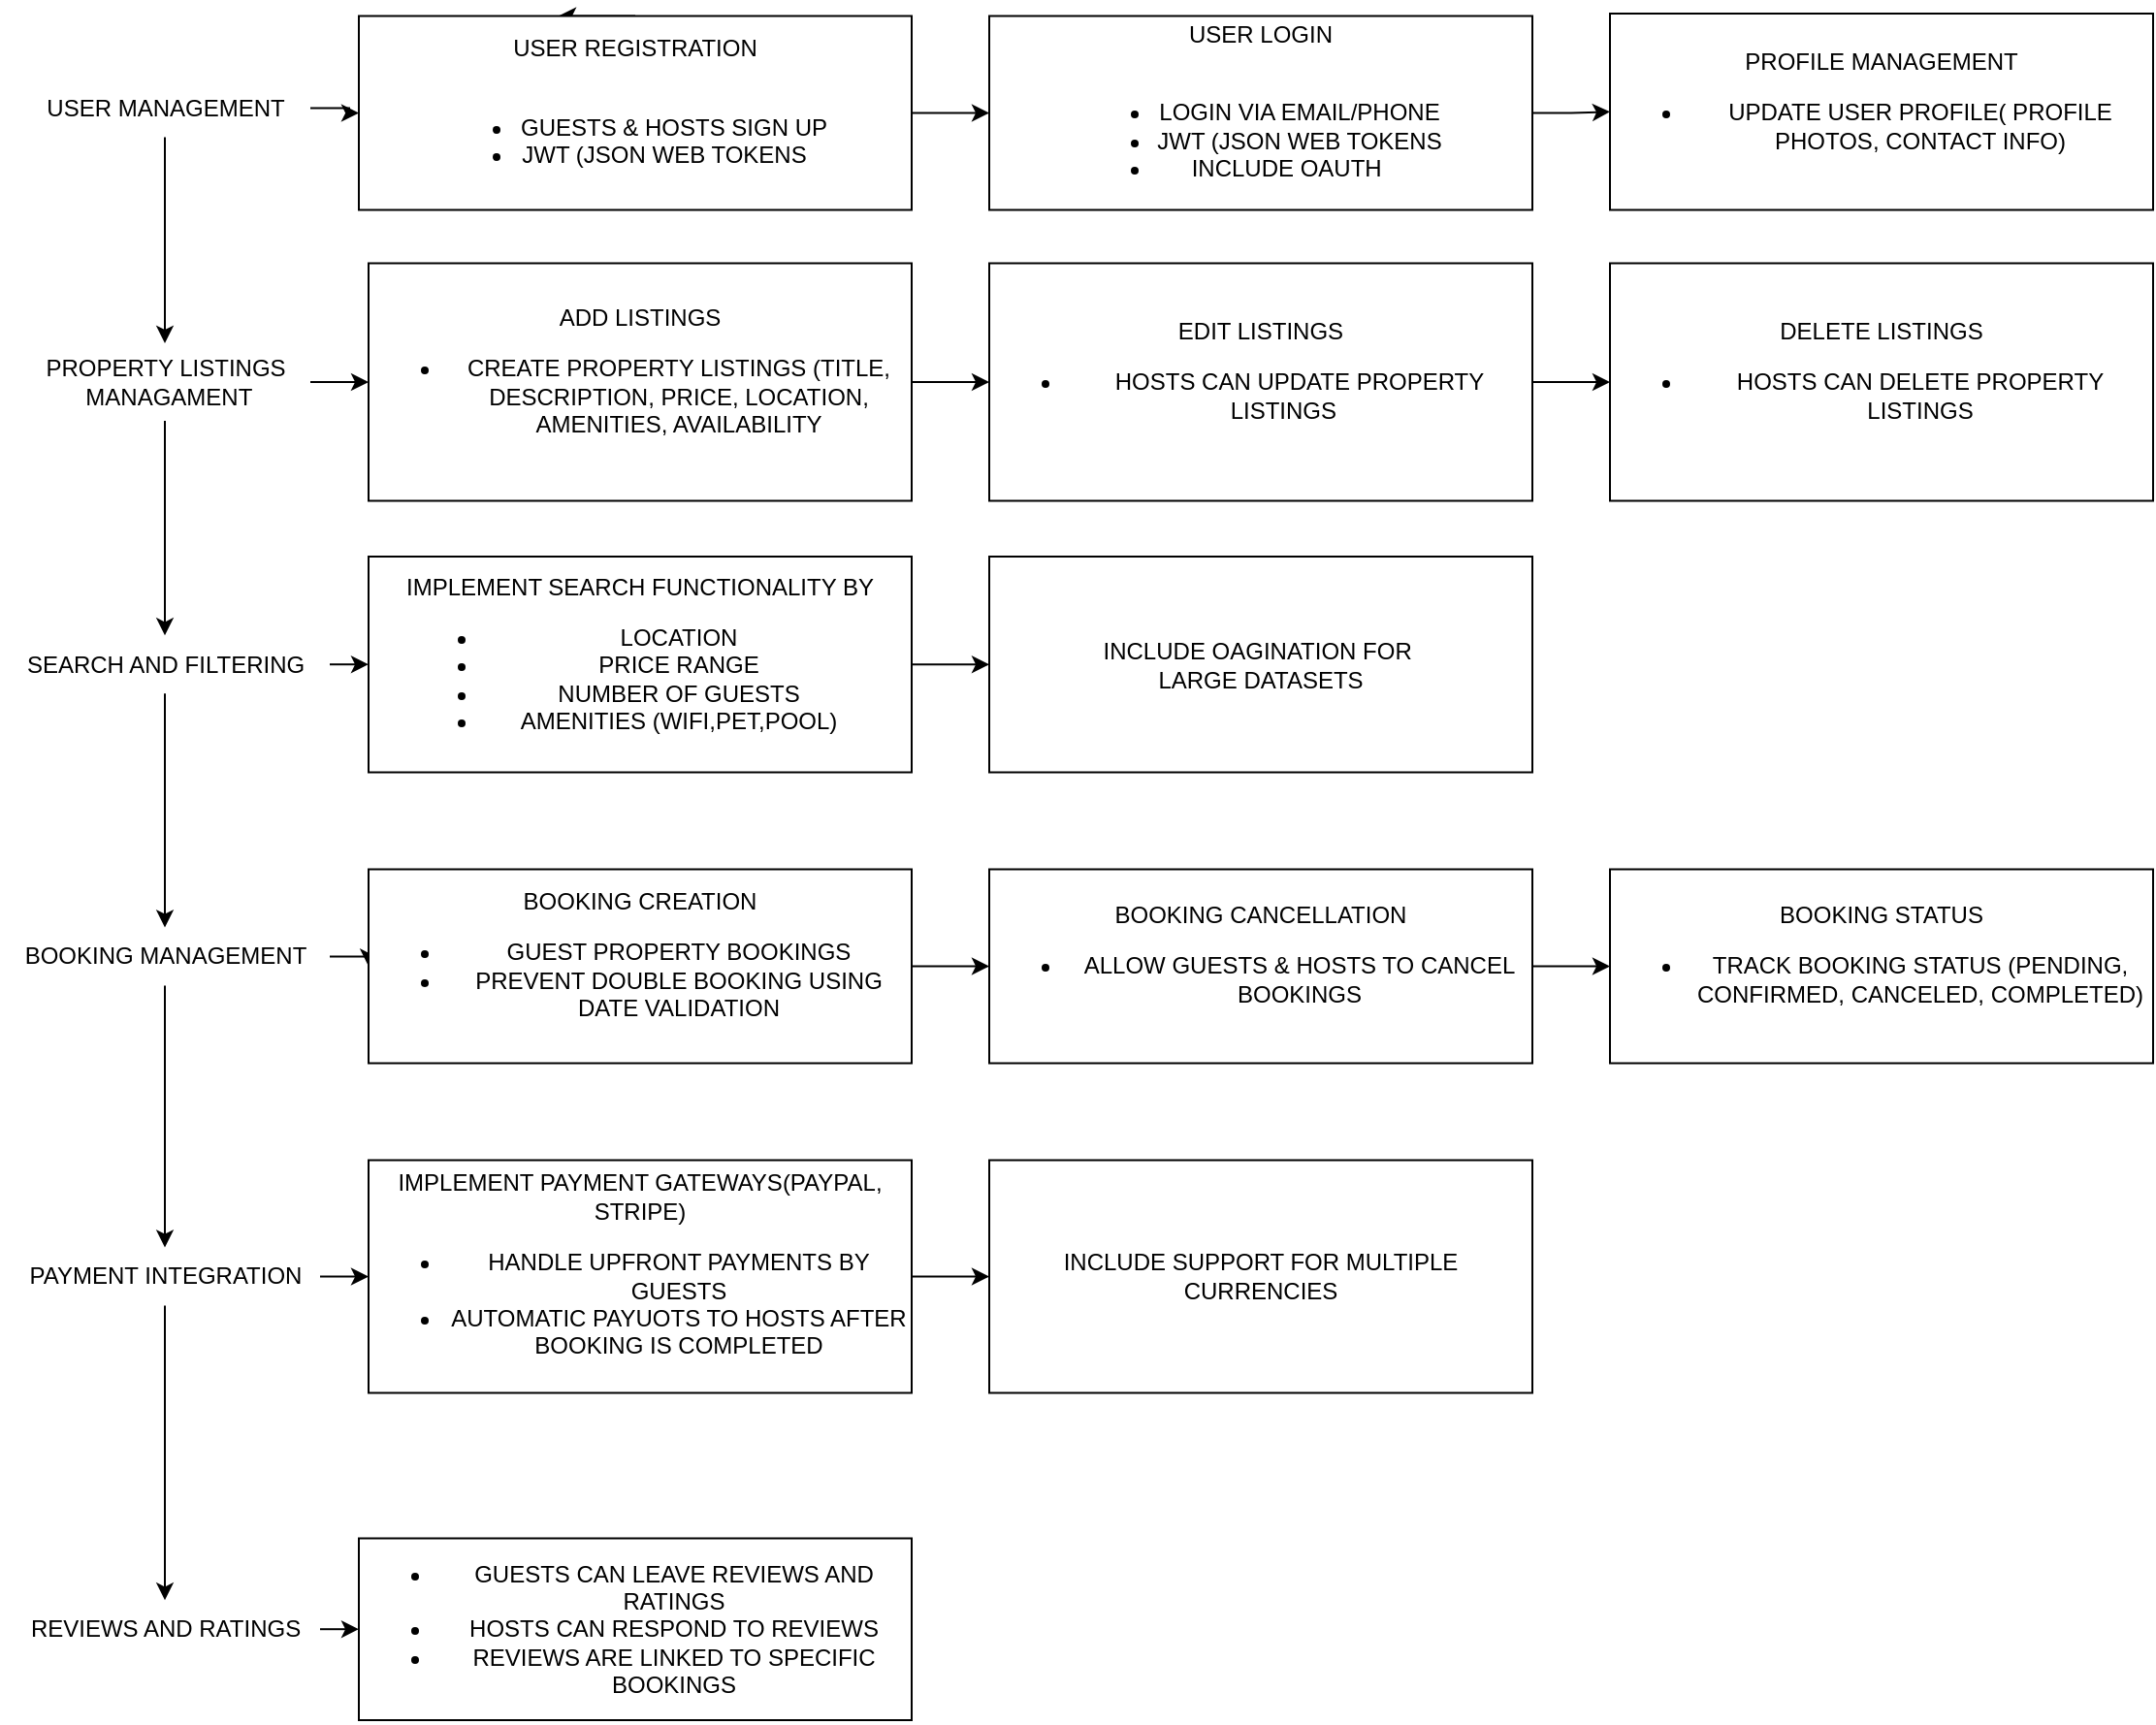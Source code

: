 <mxfile version="24.8.6">
  <diagram name="Page-1" id="Ssu0Y0EFzGmmgKaoJ4Rl">
    <mxGraphModel dx="1434" dy="744" grid="1" gridSize="10" guides="1" tooltips="1" connect="1" arrows="1" fold="1" page="1" pageScale="1" pageWidth="827" pageHeight="1169" math="0" shadow="0">
      <root>
        <mxCell id="0" />
        <mxCell id="1" parent="0" />
        <mxCell id="3olijA8-65Erff1TvcpX-17" value="" style="edgeStyle=orthogonalEdgeStyle;rounded=0;orthogonalLoop=1;jettySize=auto;html=1;" edge="1" parent="1" source="3olijA8-65Erff1TvcpX-7" target="3olijA8-65Erff1TvcpX-8">
          <mxGeometry relative="1" as="geometry" />
        </mxCell>
        <mxCell id="3olijA8-65Erff1TvcpX-19" value="" style="edgeStyle=orthogonalEdgeStyle;rounded=0;orthogonalLoop=1;jettySize=auto;html=1;" edge="1" parent="1" source="3olijA8-65Erff1TvcpX-7" target="3olijA8-65Erff1TvcpX-18">
          <mxGeometry relative="1" as="geometry" />
        </mxCell>
        <mxCell id="3olijA8-65Erff1TvcpX-7" value="USER MANAGEMENT" style="text;html=1;align=center;verticalAlign=middle;resizable=0;points=[];autosize=1;strokeColor=none;fillColor=none;" vertex="1" parent="1">
          <mxGeometry x="60" y="73.75" width="150" height="30" as="geometry" />
        </mxCell>
        <mxCell id="3olijA8-65Erff1TvcpX-15" style="edgeStyle=orthogonalEdgeStyle;rounded=0;orthogonalLoop=1;jettySize=auto;html=1;exitX=0.5;exitY=0;exitDx=0;exitDy=0;" edge="1" parent="1" source="3olijA8-65Erff1TvcpX-8">
          <mxGeometry relative="1" as="geometry">
            <mxPoint x="338" y="41.25" as="targetPoint" />
          </mxGeometry>
        </mxCell>
        <mxCell id="3olijA8-65Erff1TvcpX-16" value="" style="edgeStyle=orthogonalEdgeStyle;rounded=0;orthogonalLoop=1;jettySize=auto;html=1;" edge="1" parent="1" source="3olijA8-65Erff1TvcpX-8" target="3olijA8-65Erff1TvcpX-11">
          <mxGeometry relative="1" as="geometry" />
        </mxCell>
        <mxCell id="3olijA8-65Erff1TvcpX-8" value="USER REGISTRATION&lt;div&gt;&lt;br&gt;&lt;/div&gt;&lt;div&gt;&lt;ul&gt;&lt;li&gt;GUESTS &amp;amp; HOSTS SIGN UP&lt;/li&gt;&lt;li&gt;JWT (JSON WEB TOKENS&amp;nbsp; &amp;nbsp;&lt;/li&gt;&lt;/ul&gt;&lt;/div&gt;" style="whiteSpace=wrap;html=1;" vertex="1" parent="1">
          <mxGeometry x="235" y="41.25" width="285" height="100" as="geometry" />
        </mxCell>
        <mxCell id="3olijA8-65Erff1TvcpX-13" value="" style="edgeStyle=orthogonalEdgeStyle;rounded=0;orthogonalLoop=1;jettySize=auto;html=1;" edge="1" parent="1" source="3olijA8-65Erff1TvcpX-11" target="3olijA8-65Erff1TvcpX-12">
          <mxGeometry relative="1" as="geometry" />
        </mxCell>
        <mxCell id="3olijA8-65Erff1TvcpX-11" value="USER LOGIN&lt;div&gt;&lt;br&gt;&lt;/div&gt;&lt;div&gt;&lt;ul&gt;&lt;li&gt;LOGIN VIA EMAIL/PHONE&lt;/li&gt;&lt;li&gt;JWT (JSON WEB TOKENS&lt;/li&gt;&lt;li&gt;INCLUDE OAUTH&amp;nbsp; &amp;nbsp;&amp;nbsp;&lt;/li&gt;&lt;/ul&gt;&lt;/div&gt;" style="whiteSpace=wrap;html=1;" vertex="1" parent="1">
          <mxGeometry x="560" y="41.25" width="280" height="100" as="geometry" />
        </mxCell>
        <mxCell id="3olijA8-65Erff1TvcpX-12" value="PROFILE MANAGEMENT&lt;div&gt;&lt;ul&gt;&lt;li&gt;UPDATE USER PROFILE( PROFILE PHOTOS, CONTACT INFO)&lt;/li&gt;&lt;/ul&gt;&lt;/div&gt;" style="whiteSpace=wrap;html=1;" vertex="1" parent="1">
          <mxGeometry x="880" y="40" width="280" height="101.25" as="geometry" />
        </mxCell>
        <mxCell id="3olijA8-65Erff1TvcpX-21" value="" style="edgeStyle=orthogonalEdgeStyle;rounded=0;orthogonalLoop=1;jettySize=auto;html=1;" edge="1" parent="1" source="3olijA8-65Erff1TvcpX-18" target="3olijA8-65Erff1TvcpX-20">
          <mxGeometry relative="1" as="geometry" />
        </mxCell>
        <mxCell id="3olijA8-65Erff1TvcpX-27" value="" style="edgeStyle=orthogonalEdgeStyle;rounded=0;orthogonalLoop=1;jettySize=auto;html=1;" edge="1" parent="1" source="3olijA8-65Erff1TvcpX-18" target="3olijA8-65Erff1TvcpX-26">
          <mxGeometry relative="1" as="geometry" />
        </mxCell>
        <mxCell id="3olijA8-65Erff1TvcpX-18" value="PROPERTY LISTINGS&lt;div&gt;&amp;nbsp;MANAGAMENT&lt;/div&gt;" style="text;html=1;align=center;verticalAlign=middle;resizable=0;points=[];autosize=1;strokeColor=none;fillColor=none;" vertex="1" parent="1">
          <mxGeometry x="60" y="210" width="150" height="40" as="geometry" />
        </mxCell>
        <mxCell id="3olijA8-65Erff1TvcpX-23" value="" style="edgeStyle=orthogonalEdgeStyle;rounded=0;orthogonalLoop=1;jettySize=auto;html=1;" edge="1" parent="1" source="3olijA8-65Erff1TvcpX-20" target="3olijA8-65Erff1TvcpX-22">
          <mxGeometry relative="1" as="geometry" />
        </mxCell>
        <mxCell id="3olijA8-65Erff1TvcpX-20" value="ADD LISTINGS&lt;div&gt;&lt;ul&gt;&lt;li&gt;CREATE PROPERTY LISTINGS (TITLE, DESCRIPTION, PRICE, LOCATION, AMENITIES, AVAILABILITY&lt;/li&gt;&lt;/ul&gt;&lt;/div&gt;" style="whiteSpace=wrap;html=1;" vertex="1" parent="1">
          <mxGeometry x="240" y="168.75" width="280" height="122.5" as="geometry" />
        </mxCell>
        <mxCell id="3olijA8-65Erff1TvcpX-25" value="" style="edgeStyle=orthogonalEdgeStyle;rounded=0;orthogonalLoop=1;jettySize=auto;html=1;" edge="1" parent="1" source="3olijA8-65Erff1TvcpX-22" target="3olijA8-65Erff1TvcpX-24">
          <mxGeometry relative="1" as="geometry" />
        </mxCell>
        <mxCell id="3olijA8-65Erff1TvcpX-22" value="EDIT LISTINGS&lt;div&gt;&lt;ul&gt;&lt;li&gt;HOSTS CAN UPDATE PROPERTY LISTINGS&amp;nbsp; &amp;nbsp; &amp;nbsp;&lt;/li&gt;&lt;/ul&gt;&lt;/div&gt;" style="whiteSpace=wrap;html=1;" vertex="1" parent="1">
          <mxGeometry x="560" y="168.75" width="280" height="122.5" as="geometry" />
        </mxCell>
        <mxCell id="3olijA8-65Erff1TvcpX-24" value="DELETE LISTINGS&lt;div&gt;&lt;ul&gt;&lt;li&gt;HOSTS CAN DELETE PROPERTY LISTINGS&lt;/li&gt;&lt;/ul&gt;&lt;/div&gt;" style="whiteSpace=wrap;html=1;" vertex="1" parent="1">
          <mxGeometry x="880" y="168.75" width="280" height="122.5" as="geometry" />
        </mxCell>
        <mxCell id="3olijA8-65Erff1TvcpX-29" value="" style="edgeStyle=orthogonalEdgeStyle;rounded=0;orthogonalLoop=1;jettySize=auto;html=1;" edge="1" parent="1" source="3olijA8-65Erff1TvcpX-26" target="3olijA8-65Erff1TvcpX-28">
          <mxGeometry relative="1" as="geometry" />
        </mxCell>
        <mxCell id="3olijA8-65Erff1TvcpX-33" value="" style="edgeStyle=orthogonalEdgeStyle;rounded=0;orthogonalLoop=1;jettySize=auto;html=1;" edge="1" parent="1" source="3olijA8-65Erff1TvcpX-26" target="3olijA8-65Erff1TvcpX-32">
          <mxGeometry relative="1" as="geometry" />
        </mxCell>
        <mxCell id="3olijA8-65Erff1TvcpX-26" value="SEARCH AND FILTERING" style="text;html=1;align=center;verticalAlign=middle;resizable=0;points=[];autosize=1;strokeColor=none;fillColor=none;" vertex="1" parent="1">
          <mxGeometry x="50" y="360.63" width="170" height="30" as="geometry" />
        </mxCell>
        <mxCell id="3olijA8-65Erff1TvcpX-31" value="" style="edgeStyle=orthogonalEdgeStyle;rounded=0;orthogonalLoop=1;jettySize=auto;html=1;" edge="1" parent="1" source="3olijA8-65Erff1TvcpX-28" target="3olijA8-65Erff1TvcpX-30">
          <mxGeometry relative="1" as="geometry" />
        </mxCell>
        <mxCell id="3olijA8-65Erff1TvcpX-28" value="IMPLEMENT SEARCH FUNCTIONALITY BY&lt;div&gt;&lt;ul&gt;&lt;li&gt;LOCATION&lt;/li&gt;&lt;li&gt;PRICE RANGE&lt;/li&gt;&lt;li&gt;NUMBER OF GUESTS&lt;/li&gt;&lt;li&gt;AMENITIES (WIFI,PET,POOL)&lt;/li&gt;&lt;/ul&gt;&lt;/div&gt;" style="whiteSpace=wrap;html=1;" vertex="1" parent="1">
          <mxGeometry x="240" y="320" width="280" height="111.25" as="geometry" />
        </mxCell>
        <mxCell id="3olijA8-65Erff1TvcpX-30" value="INCLUDE OAGINATION FOR&amp;nbsp;&lt;div&gt;LARGE DATASETS&lt;/div&gt;" style="whiteSpace=wrap;html=1;" vertex="1" parent="1">
          <mxGeometry x="560" y="320" width="280" height="111.25" as="geometry" />
        </mxCell>
        <mxCell id="3olijA8-65Erff1TvcpX-35" value="" style="edgeStyle=orthogonalEdgeStyle;rounded=0;orthogonalLoop=1;jettySize=auto;html=1;" edge="1" parent="1" source="3olijA8-65Erff1TvcpX-32" target="3olijA8-65Erff1TvcpX-34">
          <mxGeometry relative="1" as="geometry" />
        </mxCell>
        <mxCell id="3olijA8-65Erff1TvcpX-44" value="" style="edgeStyle=orthogonalEdgeStyle;rounded=0;orthogonalLoop=1;jettySize=auto;html=1;" edge="1" parent="1" source="3olijA8-65Erff1TvcpX-32" target="3olijA8-65Erff1TvcpX-43">
          <mxGeometry relative="1" as="geometry" />
        </mxCell>
        <mxCell id="3olijA8-65Erff1TvcpX-32" value="BOOKING MANAGEMENT" style="text;html=1;align=center;verticalAlign=middle;resizable=0;points=[];autosize=1;strokeColor=none;fillColor=none;" vertex="1" parent="1">
          <mxGeometry x="50" y="511.25" width="170" height="30" as="geometry" />
        </mxCell>
        <mxCell id="3olijA8-65Erff1TvcpX-37" value="" style="edgeStyle=orthogonalEdgeStyle;rounded=0;orthogonalLoop=1;jettySize=auto;html=1;" edge="1" parent="1" source="3olijA8-65Erff1TvcpX-34" target="3olijA8-65Erff1TvcpX-36">
          <mxGeometry relative="1" as="geometry" />
        </mxCell>
        <mxCell id="3olijA8-65Erff1TvcpX-34" value="BOOKING CREATION&lt;div&gt;&lt;ul&gt;&lt;li&gt;GUEST PROPERTY BOOKINGS&lt;/li&gt;&lt;li&gt;PREVENT DOUBLE BOOKING USING DATE VALIDATION&lt;/li&gt;&lt;/ul&gt;&lt;/div&gt;" style="whiteSpace=wrap;html=1;" vertex="1" parent="1">
          <mxGeometry x="240" y="481.25" width="280" height="100" as="geometry" />
        </mxCell>
        <mxCell id="3olijA8-65Erff1TvcpX-39" value="" style="edgeStyle=orthogonalEdgeStyle;rounded=0;orthogonalLoop=1;jettySize=auto;html=1;" edge="1" parent="1" source="3olijA8-65Erff1TvcpX-36" target="3olijA8-65Erff1TvcpX-38">
          <mxGeometry relative="1" as="geometry" />
        </mxCell>
        <mxCell id="3olijA8-65Erff1TvcpX-36" value="BOOKING CANCELLATION&lt;div&gt;&lt;ul&gt;&lt;li&gt;ALLOW GUESTS &amp;amp; HOSTS TO CANCEL BOOKINGS&lt;/li&gt;&lt;/ul&gt;&lt;/div&gt;" style="whiteSpace=wrap;html=1;" vertex="1" parent="1">
          <mxGeometry x="560" y="481.25" width="280" height="100" as="geometry" />
        </mxCell>
        <mxCell id="3olijA8-65Erff1TvcpX-38" value="BOOKING STATUS&lt;div&gt;&lt;ul&gt;&lt;li&gt;TRACK BOOKING STATUS (PENDING, CONFIRMED, CANCELED, COMPLETED)&lt;/li&gt;&lt;/ul&gt;&lt;/div&gt;" style="whiteSpace=wrap;html=1;" vertex="1" parent="1">
          <mxGeometry x="880" y="481.25" width="280" height="100" as="geometry" />
        </mxCell>
        <mxCell id="3olijA8-65Erff1TvcpX-46" value="" style="edgeStyle=orthogonalEdgeStyle;rounded=0;orthogonalLoop=1;jettySize=auto;html=1;" edge="1" parent="1" source="3olijA8-65Erff1TvcpX-43" target="3olijA8-65Erff1TvcpX-45">
          <mxGeometry relative="1" as="geometry" />
        </mxCell>
        <mxCell id="3olijA8-65Erff1TvcpX-50" value="" style="edgeStyle=orthogonalEdgeStyle;rounded=0;orthogonalLoop=1;jettySize=auto;html=1;" edge="1" parent="1" source="3olijA8-65Erff1TvcpX-43" target="3olijA8-65Erff1TvcpX-49">
          <mxGeometry relative="1" as="geometry" />
        </mxCell>
        <mxCell id="3olijA8-65Erff1TvcpX-43" value="PAYMENT INTEGRATION" style="text;html=1;align=center;verticalAlign=middle;resizable=0;points=[];autosize=1;strokeColor=none;fillColor=none;" vertex="1" parent="1">
          <mxGeometry x="55" y="676.25" width="160" height="30" as="geometry" />
        </mxCell>
        <mxCell id="3olijA8-65Erff1TvcpX-48" value="" style="edgeStyle=orthogonalEdgeStyle;rounded=0;orthogonalLoop=1;jettySize=auto;html=1;" edge="1" parent="1" source="3olijA8-65Erff1TvcpX-45" target="3olijA8-65Erff1TvcpX-47">
          <mxGeometry relative="1" as="geometry" />
        </mxCell>
        <mxCell id="3olijA8-65Erff1TvcpX-45" value="IMPLEMENT PAYMENT GATEWAYS(PAYPAL, STRIPE)&lt;div&gt;&lt;ul&gt;&lt;li&gt;HANDLE UPFRONT PAYMENTS BY GUESTS&lt;/li&gt;&lt;li&gt;AUTOMATIC PAYUOTS TO HOSTS AFTER BOOKING IS COMPLETED&lt;/li&gt;&lt;/ul&gt;&lt;/div&gt;" style="whiteSpace=wrap;html=1;" vertex="1" parent="1">
          <mxGeometry x="240" y="631.25" width="280" height="120" as="geometry" />
        </mxCell>
        <mxCell id="3olijA8-65Erff1TvcpX-47" value="INCLUDE SUPPORT FOR MULTIPLE CURRENCIES" style="whiteSpace=wrap;html=1;" vertex="1" parent="1">
          <mxGeometry x="560" y="631.25" width="280" height="120" as="geometry" />
        </mxCell>
        <mxCell id="3olijA8-65Erff1TvcpX-52" value="" style="edgeStyle=orthogonalEdgeStyle;rounded=0;orthogonalLoop=1;jettySize=auto;html=1;" edge="1" parent="1" source="3olijA8-65Erff1TvcpX-49" target="3olijA8-65Erff1TvcpX-51">
          <mxGeometry relative="1" as="geometry" />
        </mxCell>
        <mxCell id="3olijA8-65Erff1TvcpX-49" value="REVIEWS AND RATINGS" style="text;html=1;align=center;verticalAlign=middle;resizable=0;points=[];autosize=1;strokeColor=none;fillColor=none;" vertex="1" parent="1">
          <mxGeometry x="55" y="858.13" width="160" height="30" as="geometry" />
        </mxCell>
        <mxCell id="3olijA8-65Erff1TvcpX-51" value="&lt;ul&gt;&lt;li&gt;GUESTS CAN LEAVE REVIEWS AND RATINGS&lt;/li&gt;&lt;li&gt;HOSTS CAN RESPOND TO REVIEWS&lt;/li&gt;&lt;li&gt;REVIEWS ARE LINKED TO SPECIFIC BOOKINGS&lt;/li&gt;&lt;/ul&gt;" style="whiteSpace=wrap;html=1;" vertex="1" parent="1">
          <mxGeometry x="235" y="826.25" width="285" height="93.75" as="geometry" />
        </mxCell>
      </root>
    </mxGraphModel>
  </diagram>
</mxfile>
